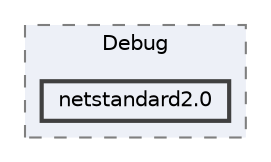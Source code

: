 digraph "C:/Users/IlyesBekaddour/Desktop/Workspace/lib60870.net/lib60870/obj/Debug/netstandard2.0"
{
 // LATEX_PDF_SIZE
  bgcolor="transparent";
  edge [fontname=Helvetica,fontsize=10,labelfontname=Helvetica,labelfontsize=10];
  node [fontname=Helvetica,fontsize=10,shape=box,height=0.2,width=0.4];
  compound=true
  subgraph clusterdir_b0a5ae503da9b14c7a6f4a2af13537d9 {
    graph [ bgcolor="#edf0f7", pencolor="grey50", label="Debug", fontname=Helvetica,fontsize=10 style="filled,dashed", URL="dir_b0a5ae503da9b14c7a6f4a2af13537d9.html",tooltip=""]
  dir_78da73360675c066effe4a54d369d8c9 [label="netstandard2.0", fillcolor="#edf0f7", color="grey25", style="filled,bold", URL="dir_78da73360675c066effe4a54d369d8c9.html",tooltip=""];
  }
}
